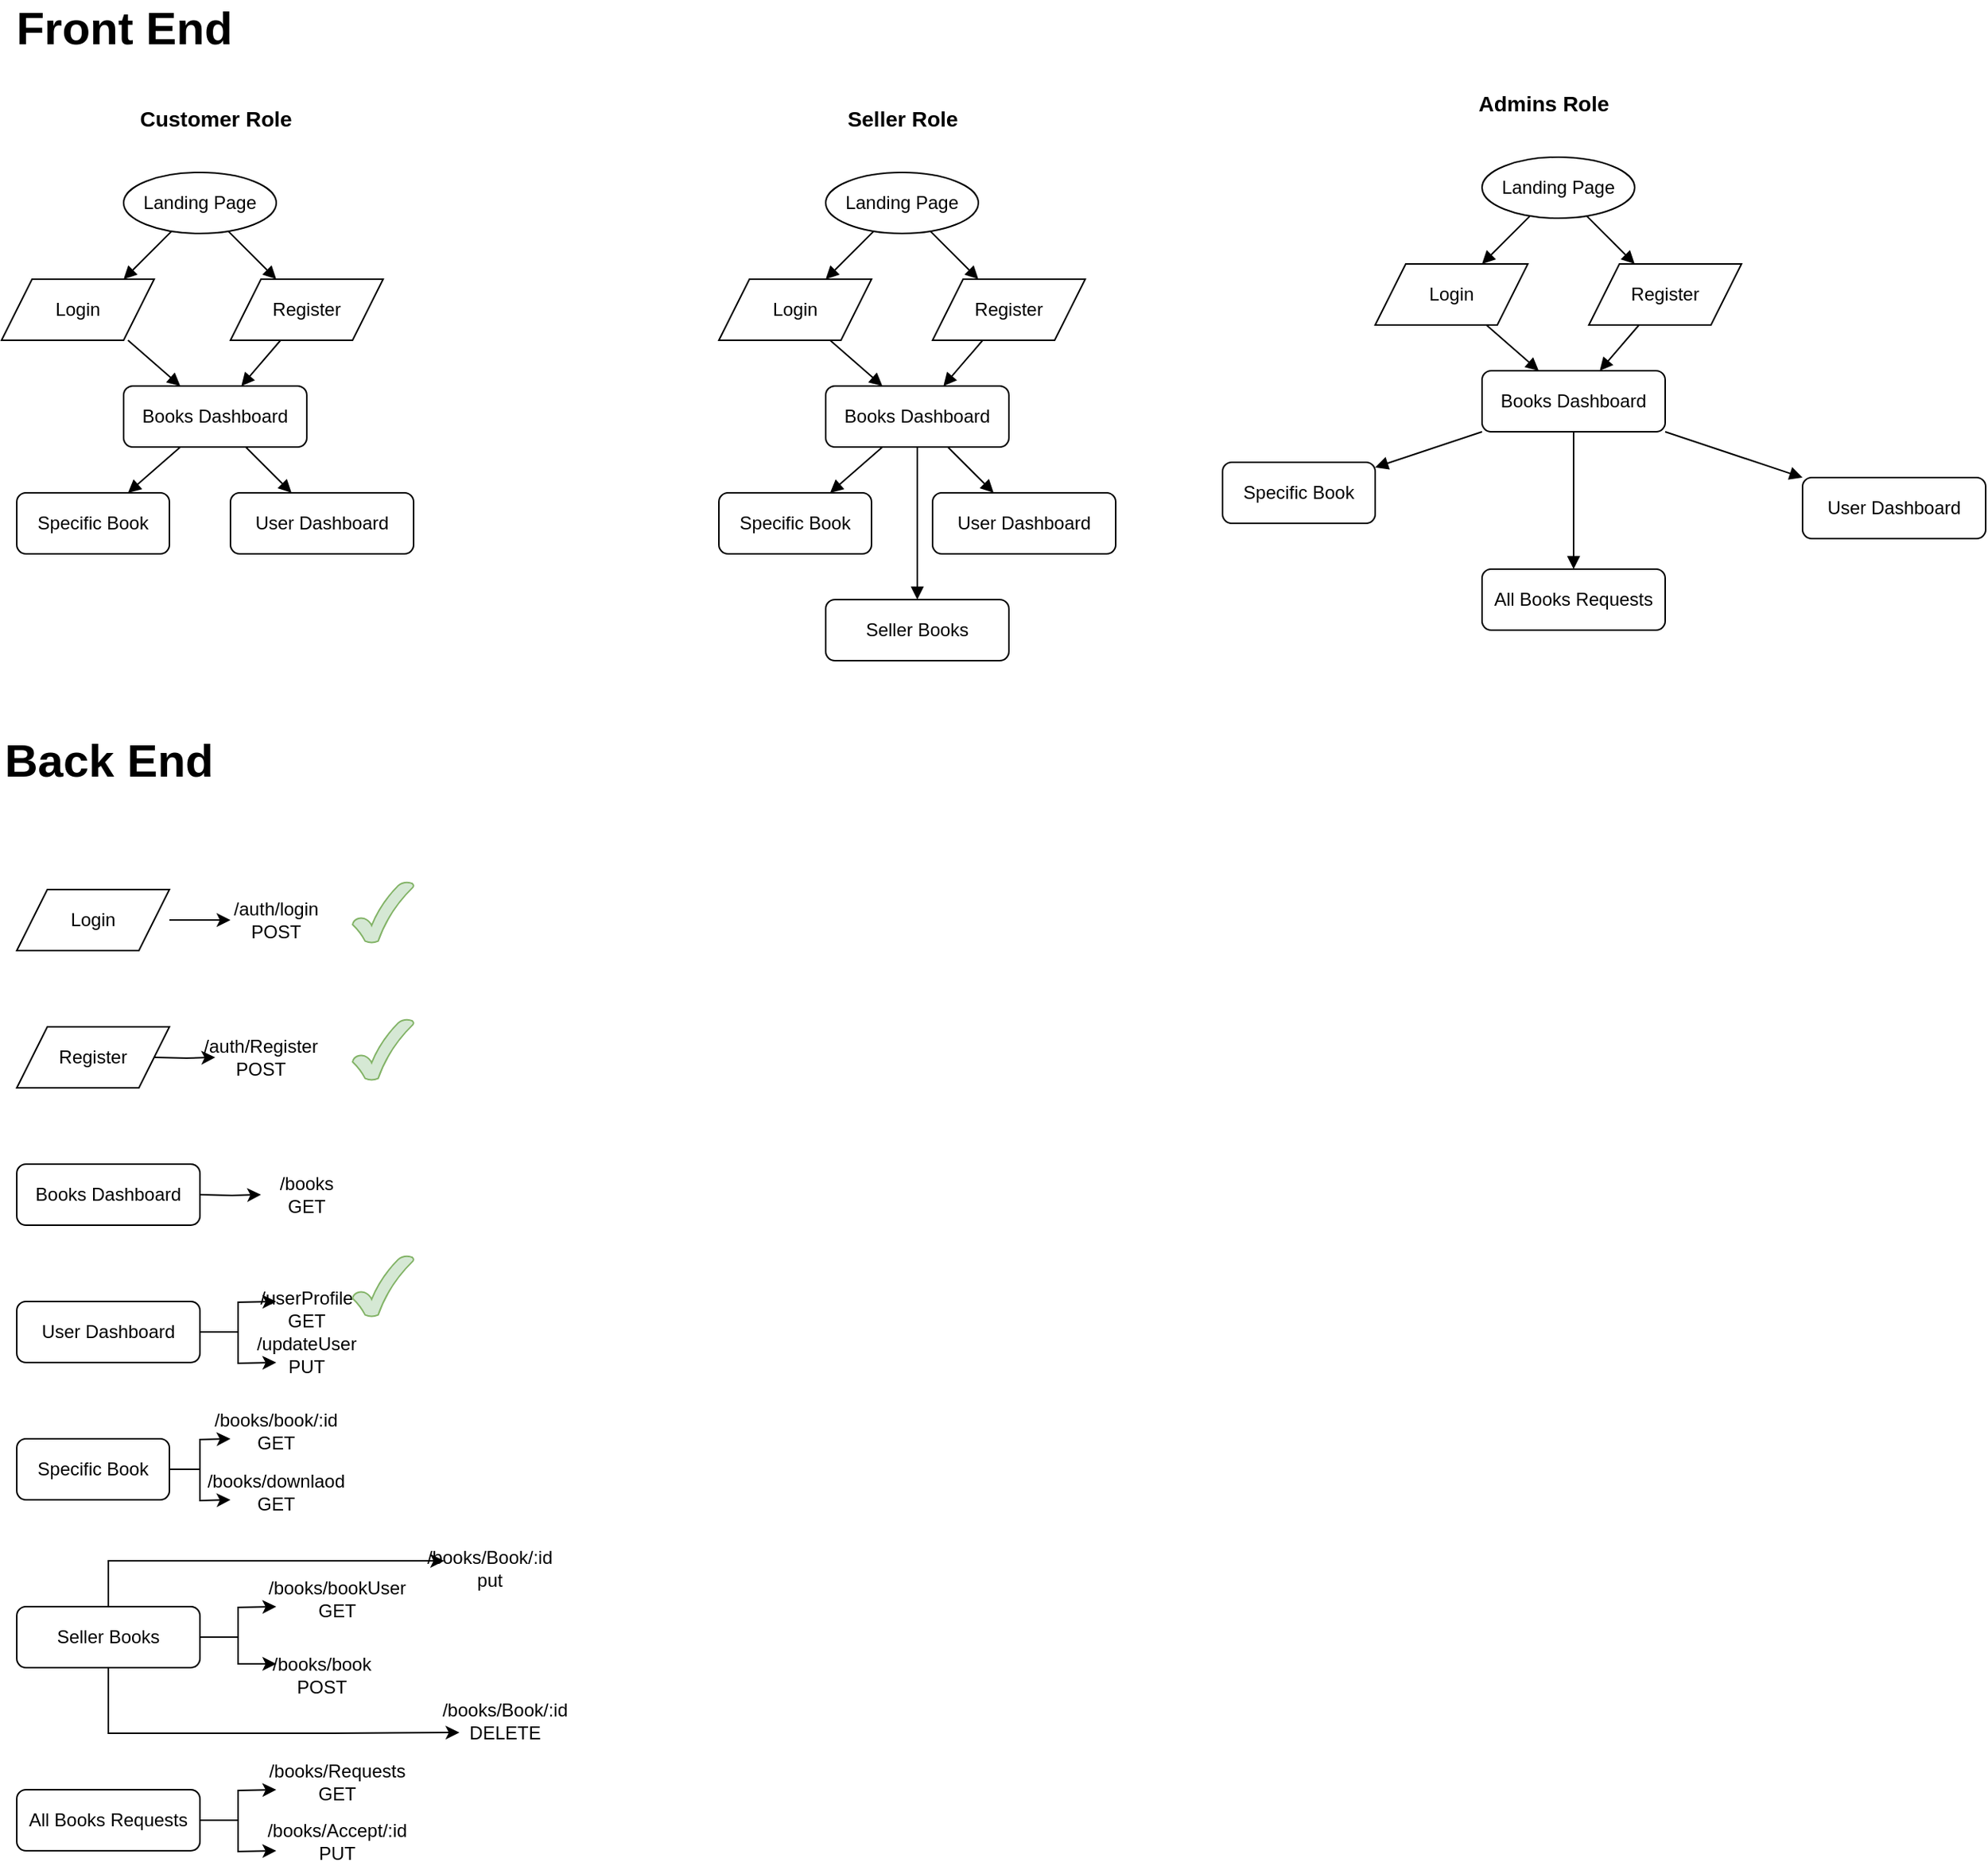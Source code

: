 <mxfile version="26.2.12">
  <diagram name="Book Management Frontend Flow" id="vPQfznAPrhqFf1_y30xD">
    <mxGraphModel dx="866" dy="474" grid="1" gridSize="10" guides="1" tooltips="1" connect="1" arrows="1" fold="1" page="1" pageScale="1" pageWidth="827" pageHeight="1169" math="0" shadow="0">
      <root>
        <mxCell id="0" />
        <mxCell id="1" parent="0" />
        <mxCell id="cust_label" value="Customer Role" style="text;html=1;align=center;verticalAlign=middle;fontSize=14;fontStyle=1" parent="1" vertex="1">
          <mxGeometry x="110" y="90" width="120" height="30" as="geometry" />
        </mxCell>
        <mxCell id="cust_landing" value="Landing Page" style="ellipse;whiteSpace=wrap;html=1;" parent="1" vertex="1">
          <mxGeometry x="110" y="140" width="100" height="40" as="geometry" />
        </mxCell>
        <mxCell id="cust_login" value="Login" style="shape=parallelogram;whiteSpace=wrap;html=1;" parent="1" vertex="1">
          <mxGeometry x="30" y="210" width="100" height="40" as="geometry" />
        </mxCell>
        <mxCell id="cust_register" value="Register" style="shape=parallelogram;whiteSpace=wrap;html=1;" parent="1" vertex="1">
          <mxGeometry x="180" y="210" width="100" height="40" as="geometry" />
        </mxCell>
        <mxCell id="cust_books" value="Books Dashboard" style="rounded=1;whiteSpace=wrap;html=1;" parent="1" vertex="1">
          <mxGeometry x="110" y="280" width="120" height="40" as="geometry" />
        </mxCell>
        <mxCell id="cust_specific" value="Specific Book" style="rounded=1;whiteSpace=wrap;html=1;" parent="1" vertex="1">
          <mxGeometry x="40" y="350" width="100" height="40" as="geometry" />
        </mxCell>
        <mxCell id="cust_user" value="User Dashboard" style="rounded=1;whiteSpace=wrap;html=1;" parent="1" vertex="1">
          <mxGeometry x="180" y="350" width="120" height="40" as="geometry" />
        </mxCell>
        <mxCell id="2" style="endArrow=block;" parent="1" source="cust_landing" edge="1">
          <mxGeometry relative="1" as="geometry">
            <mxPoint x="110" y="210.0" as="targetPoint" />
          </mxGeometry>
        </mxCell>
        <mxCell id="3" style="endArrow=block;" parent="1" source="cust_landing" target="cust_register" edge="1">
          <mxGeometry relative="1" as="geometry" />
        </mxCell>
        <mxCell id="4" style="endArrow=block;" parent="1" target="cust_books" edge="1">
          <mxGeometry relative="1" as="geometry">
            <mxPoint x="112.857" y="250.0" as="sourcePoint" />
          </mxGeometry>
        </mxCell>
        <mxCell id="5" style="endArrow=block;" parent="1" source="cust_register" target="cust_books" edge="1">
          <mxGeometry relative="1" as="geometry" />
        </mxCell>
        <mxCell id="6" style="endArrow=block;" parent="1" source="cust_books" edge="1">
          <mxGeometry relative="1" as="geometry">
            <mxPoint x="112.857" y="350" as="targetPoint" />
          </mxGeometry>
        </mxCell>
        <mxCell id="7" style="endArrow=block;" parent="1" source="cust_books" target="cust_user" edge="1">
          <mxGeometry relative="1" as="geometry" />
        </mxCell>
        <mxCell id="seller_label" value="Seller Role" style="text;html=1;align=center;verticalAlign=middle;fontSize=14;fontStyle=1" parent="1" vertex="1">
          <mxGeometry x="550" y="90" width="140" height="30" as="geometry" />
        </mxCell>
        <mxCell id="seller_landing" value="Landing Page" style="ellipse;whiteSpace=wrap;html=1;" parent="1" vertex="1">
          <mxGeometry x="570" y="140" width="100" height="40" as="geometry" />
        </mxCell>
        <mxCell id="seller_login" value="Login" style="shape=parallelogram;whiteSpace=wrap;html=1;" parent="1" vertex="1">
          <mxGeometry x="500" y="210" width="100" height="40" as="geometry" />
        </mxCell>
        <mxCell id="seller_register" value="Register" style="shape=parallelogram;whiteSpace=wrap;html=1;" parent="1" vertex="1">
          <mxGeometry x="640" y="210" width="100" height="40" as="geometry" />
        </mxCell>
        <mxCell id="seller_books" value="Books Dashboard" style="rounded=1;whiteSpace=wrap;html=1;" parent="1" vertex="1">
          <mxGeometry x="570" y="280" width="120" height="40" as="geometry" />
        </mxCell>
        <mxCell id="seller_specific" value="Specific Book" style="rounded=1;whiteSpace=wrap;html=1;" parent="1" vertex="1">
          <mxGeometry x="500" y="350" width="100" height="40" as="geometry" />
        </mxCell>
        <mxCell id="seller_user" value="User Dashboard" style="rounded=1;whiteSpace=wrap;html=1;" parent="1" vertex="1">
          <mxGeometry x="640" y="350" width="120" height="40" as="geometry" />
        </mxCell>
        <mxCell id="seller_books_list" value="Seller Books" style="rounded=1;whiteSpace=wrap;html=1;" parent="1" vertex="1">
          <mxGeometry x="570" y="420" width="120" height="40" as="geometry" />
        </mxCell>
        <mxCell id="8" style="endArrow=block;" parent="1" source="seller_landing" target="seller_login" edge="1">
          <mxGeometry relative="1" as="geometry" />
        </mxCell>
        <mxCell id="9" style="endArrow=block;" parent="1" source="seller_landing" target="seller_register" edge="1">
          <mxGeometry relative="1" as="geometry" />
        </mxCell>
        <mxCell id="10" style="endArrow=block;" parent="1" source="seller_login" target="seller_books" edge="1">
          <mxGeometry relative="1" as="geometry" />
        </mxCell>
        <mxCell id="11" style="endArrow=block;" parent="1" source="seller_register" target="seller_books" edge="1">
          <mxGeometry relative="1" as="geometry" />
        </mxCell>
        <mxCell id="12" style="endArrow=block;" parent="1" source="seller_books" target="seller_specific" edge="1">
          <mxGeometry relative="1" as="geometry" />
        </mxCell>
        <mxCell id="13" style="endArrow=block;" parent="1" source="seller_books" target="seller_user" edge="1">
          <mxGeometry relative="1" as="geometry" />
        </mxCell>
        <mxCell id="14" style="endArrow=block;" parent="1" source="seller_books" target="seller_books_list" edge="1">
          <mxGeometry relative="1" as="geometry" />
        </mxCell>
        <mxCell id="admin_label" value="Admins Role" style="text;html=1;align=center;verticalAlign=middle;fontSize=14;fontStyle=1" parent="1" vertex="1">
          <mxGeometry x="980" y="80" width="120" height="30" as="geometry" />
        </mxCell>
        <mxCell id="admin_landing" value="Landing Page" style="ellipse;whiteSpace=wrap;html=1;" parent="1" vertex="1">
          <mxGeometry x="1000" y="130" width="100" height="40" as="geometry" />
        </mxCell>
        <mxCell id="admin_login" value="Login" style="shape=parallelogram;whiteSpace=wrap;html=1;" parent="1" vertex="1">
          <mxGeometry x="930" y="200" width="100" height="40" as="geometry" />
        </mxCell>
        <mxCell id="admin_register" value="Register" style="shape=parallelogram;whiteSpace=wrap;html=1;" parent="1" vertex="1">
          <mxGeometry x="1070" y="200" width="100" height="40" as="geometry" />
        </mxCell>
        <mxCell id="admin_books" value="Books Dashboard" style="rounded=1;whiteSpace=wrap;html=1;" parent="1" vertex="1">
          <mxGeometry x="1000" y="270" width="120" height="40" as="geometry" />
        </mxCell>
        <mxCell id="admin_specific" value="Specific Book" style="rounded=1;whiteSpace=wrap;html=1;" parent="1" vertex="1">
          <mxGeometry x="830" y="330" width="100" height="40" as="geometry" />
        </mxCell>
        <mxCell id="admin_user" value="User Dashboard" style="rounded=1;whiteSpace=wrap;html=1;" parent="1" vertex="1">
          <mxGeometry x="1210" y="340" width="120" height="40" as="geometry" />
        </mxCell>
        <mxCell id="admin_all_books" value="All Books Requests" style="rounded=1;whiteSpace=wrap;html=1;" parent="1" vertex="1">
          <mxGeometry x="1000" y="400" width="120" height="40" as="geometry" />
        </mxCell>
        <mxCell id="15" style="endArrow=block;" parent="1" source="admin_landing" target="admin_login" edge="1">
          <mxGeometry relative="1" as="geometry" />
        </mxCell>
        <mxCell id="16" style="endArrow=block;" parent="1" source="admin_landing" target="admin_register" edge="1">
          <mxGeometry relative="1" as="geometry" />
        </mxCell>
        <mxCell id="17" style="endArrow=block;" parent="1" source="admin_login" target="admin_books" edge="1">
          <mxGeometry relative="1" as="geometry" />
        </mxCell>
        <mxCell id="18" style="endArrow=block;" parent="1" source="admin_register" target="admin_books" edge="1">
          <mxGeometry relative="1" as="geometry" />
        </mxCell>
        <mxCell id="19" style="endArrow=block;" parent="1" source="admin_books" target="admin_specific" edge="1">
          <mxGeometry relative="1" as="geometry" />
        </mxCell>
        <mxCell id="20" style="endArrow=block;" parent="1" source="admin_books" target="admin_user" edge="1">
          <mxGeometry relative="1" as="geometry" />
        </mxCell>
        <mxCell id="21" style="endArrow=block;" parent="1" source="admin_books" target="admin_all_books" edge="1">
          <mxGeometry relative="1" as="geometry" />
        </mxCell>
        <mxCell id="EfdEM8uuvntHlYLh4gwe-24" value="&lt;font style=&quot;font-size: 30px;&quot;&gt;Front End&lt;/font&gt;" style="text;html=1;align=center;verticalAlign=middle;fontSize=14;fontStyle=1" parent="1" vertex="1">
          <mxGeometry x="50" y="30" width="120" height="30" as="geometry" />
        </mxCell>
        <mxCell id="EfdEM8uuvntHlYLh4gwe-25" value="&lt;font style=&quot;font-size: 30px;&quot;&gt;Back End&lt;/font&gt;" style="text;html=1;align=center;verticalAlign=middle;fontSize=14;fontStyle=1" parent="1" vertex="1">
          <mxGeometry x="40" y="510" width="120" height="30" as="geometry" />
        </mxCell>
        <mxCell id="exy9T7-MHV6MqLQcMehr-21" style="edgeStyle=orthogonalEdgeStyle;rounded=0;orthogonalLoop=1;jettySize=auto;html=1;" parent="1" source="EfdEM8uuvntHlYLh4gwe-26" target="exy9T7-MHV6MqLQcMehr-22" edge="1">
          <mxGeometry relative="1" as="geometry">
            <mxPoint x="190" y="630" as="targetPoint" />
          </mxGeometry>
        </mxCell>
        <mxCell id="EfdEM8uuvntHlYLh4gwe-26" value="Login" style="shape=parallelogram;whiteSpace=wrap;html=1;" parent="1" vertex="1">
          <mxGeometry x="40" y="610" width="100" height="40" as="geometry" />
        </mxCell>
        <mxCell id="EfdEM8uuvntHlYLh4gwe-27" value="Register" style="shape=parallelogram;whiteSpace=wrap;html=1;" parent="1" vertex="1">
          <mxGeometry x="40" y="700" width="100" height="40" as="geometry" />
        </mxCell>
        <mxCell id="EfdEM8uuvntHlYLh4gwe-28" value="Books Dashboard" style="rounded=1;whiteSpace=wrap;html=1;" parent="1" vertex="1">
          <mxGeometry x="40" y="790" width="120" height="40" as="geometry" />
        </mxCell>
        <mxCell id="exy9T7-MHV6MqLQcMehr-27" style="edgeStyle=orthogonalEdgeStyle;rounded=0;orthogonalLoop=1;jettySize=auto;html=1;" parent="1" source="EfdEM8uuvntHlYLh4gwe-29" edge="1">
          <mxGeometry relative="1" as="geometry">
            <mxPoint x="210" y="880" as="targetPoint" />
          </mxGeometry>
        </mxCell>
        <mxCell id="exy9T7-MHV6MqLQcMehr-28" style="edgeStyle=orthogonalEdgeStyle;rounded=0;orthogonalLoop=1;jettySize=auto;html=1;" parent="1" source="EfdEM8uuvntHlYLh4gwe-29" edge="1">
          <mxGeometry relative="1" as="geometry">
            <mxPoint x="210" y="920" as="targetPoint" />
          </mxGeometry>
        </mxCell>
        <mxCell id="EfdEM8uuvntHlYLh4gwe-29" value="User Dashboard" style="rounded=1;whiteSpace=wrap;html=1;" parent="1" vertex="1">
          <mxGeometry x="40" y="880" width="120" height="40" as="geometry" />
        </mxCell>
        <mxCell id="exy9T7-MHV6MqLQcMehr-33" style="edgeStyle=orthogonalEdgeStyle;rounded=0;orthogonalLoop=1;jettySize=auto;html=1;" parent="1" source="EfdEM8uuvntHlYLh4gwe-30" edge="1">
          <mxGeometry relative="1" as="geometry">
            <mxPoint x="180" y="970" as="targetPoint" />
          </mxGeometry>
        </mxCell>
        <mxCell id="exy9T7-MHV6MqLQcMehr-34" style="edgeStyle=orthogonalEdgeStyle;rounded=0;orthogonalLoop=1;jettySize=auto;html=1;" parent="1" source="EfdEM8uuvntHlYLh4gwe-30" edge="1">
          <mxGeometry relative="1" as="geometry">
            <mxPoint x="180" y="1010" as="targetPoint" />
          </mxGeometry>
        </mxCell>
        <mxCell id="EfdEM8uuvntHlYLh4gwe-30" value="Specific Book" style="rounded=1;whiteSpace=wrap;html=1;" parent="1" vertex="1">
          <mxGeometry x="40" y="970" width="100" height="40" as="geometry" />
        </mxCell>
        <mxCell id="exy9T7-MHV6MqLQcMehr-35" style="edgeStyle=orthogonalEdgeStyle;rounded=0;orthogonalLoop=1;jettySize=auto;html=1;" parent="1" source="EfdEM8uuvntHlYLh4gwe-31" edge="1">
          <mxGeometry relative="1" as="geometry">
            <mxPoint x="210" y="1080" as="targetPoint" />
          </mxGeometry>
        </mxCell>
        <mxCell id="exy9T7-MHV6MqLQcMehr-36" style="edgeStyle=orthogonalEdgeStyle;rounded=0;orthogonalLoop=1;jettySize=auto;html=1;entryX=0;entryY=0.25;entryDx=0;entryDy=0;" parent="1" source="EfdEM8uuvntHlYLh4gwe-31" target="exy9T7-MHV6MqLQcMehr-46" edge="1">
          <mxGeometry relative="1" as="geometry">
            <mxPoint x="210" y="1120" as="targetPoint" />
          </mxGeometry>
        </mxCell>
        <mxCell id="exy9T7-MHV6MqLQcMehr-54" style="edgeStyle=orthogonalEdgeStyle;rounded=0;orthogonalLoop=1;jettySize=auto;html=1;" parent="1" source="EfdEM8uuvntHlYLh4gwe-31" target="exy9T7-MHV6MqLQcMehr-53" edge="1">
          <mxGeometry relative="1" as="geometry">
            <Array as="points">
              <mxPoint x="100" y="1050" />
            </Array>
          </mxGeometry>
        </mxCell>
        <mxCell id="exy9T7-MHV6MqLQcMehr-62" style="edgeStyle=orthogonalEdgeStyle;rounded=0;orthogonalLoop=1;jettySize=auto;html=1;entryX=0;entryY=0.75;entryDx=0;entryDy=0;" parent="1" source="EfdEM8uuvntHlYLh4gwe-31" target="exy9T7-MHV6MqLQcMehr-61" edge="1">
          <mxGeometry relative="1" as="geometry">
            <Array as="points">
              <mxPoint x="100" y="1163" />
              <mxPoint x="245" y="1163" />
            </Array>
          </mxGeometry>
        </mxCell>
        <mxCell id="EfdEM8uuvntHlYLh4gwe-31" value="Seller Books" style="rounded=1;whiteSpace=wrap;html=1;" parent="1" vertex="1">
          <mxGeometry x="40" y="1080" width="120" height="40" as="geometry" />
        </mxCell>
        <mxCell id="exy9T7-MHV6MqLQcMehr-38" style="edgeStyle=orthogonalEdgeStyle;rounded=0;orthogonalLoop=1;jettySize=auto;html=1;" parent="1" source="EfdEM8uuvntHlYLh4gwe-32" edge="1">
          <mxGeometry relative="1" as="geometry">
            <mxPoint x="210" y="1200" as="targetPoint" />
          </mxGeometry>
        </mxCell>
        <mxCell id="exy9T7-MHV6MqLQcMehr-39" style="edgeStyle=orthogonalEdgeStyle;rounded=0;orthogonalLoop=1;jettySize=auto;html=1;" parent="1" source="EfdEM8uuvntHlYLh4gwe-32" edge="1">
          <mxGeometry relative="1" as="geometry">
            <mxPoint x="210" y="1240" as="targetPoint" />
          </mxGeometry>
        </mxCell>
        <mxCell id="EfdEM8uuvntHlYLh4gwe-32" value="All Books Requests" style="rounded=1;whiteSpace=wrap;html=1;" parent="1" vertex="1">
          <mxGeometry x="40" y="1200" width="120" height="40" as="geometry" />
        </mxCell>
        <mxCell id="exy9T7-MHV6MqLQcMehr-22" value="/auth/login POST" style="text;html=1;align=center;verticalAlign=middle;whiteSpace=wrap;rounded=0;" parent="1" vertex="1">
          <mxGeometry x="180" y="615" width="60" height="30" as="geometry" />
        </mxCell>
        <mxCell id="exy9T7-MHV6MqLQcMehr-23" style="edgeStyle=orthogonalEdgeStyle;rounded=0;orthogonalLoop=1;jettySize=auto;html=1;" parent="1" target="exy9T7-MHV6MqLQcMehr-24" edge="1">
          <mxGeometry relative="1" as="geometry">
            <mxPoint x="180" y="720" as="targetPoint" />
            <mxPoint x="130" y="720" as="sourcePoint" />
          </mxGeometry>
        </mxCell>
        <mxCell id="exy9T7-MHV6MqLQcMehr-24" value="/auth/Register&lt;div&gt;POST&lt;/div&gt;" style="text;html=1;align=center;verticalAlign=middle;whiteSpace=wrap;rounded=0;" parent="1" vertex="1">
          <mxGeometry x="170" y="705" width="60" height="30" as="geometry" />
        </mxCell>
        <mxCell id="exy9T7-MHV6MqLQcMehr-25" style="edgeStyle=orthogonalEdgeStyle;rounded=0;orthogonalLoop=1;jettySize=auto;html=1;" parent="1" target="exy9T7-MHV6MqLQcMehr-26" edge="1">
          <mxGeometry relative="1" as="geometry">
            <mxPoint x="210" y="810" as="targetPoint" />
            <mxPoint x="160" y="810" as="sourcePoint" />
          </mxGeometry>
        </mxCell>
        <mxCell id="exy9T7-MHV6MqLQcMehr-26" value="/books&lt;div&gt;GET&lt;/div&gt;" style="text;html=1;align=center;verticalAlign=middle;whiteSpace=wrap;rounded=0;" parent="1" vertex="1">
          <mxGeometry x="200" y="795" width="60" height="30" as="geometry" />
        </mxCell>
        <mxCell id="exy9T7-MHV6MqLQcMehr-40" value="/updateUser&lt;div&gt;PUT&lt;/div&gt;" style="text;html=1;align=center;verticalAlign=middle;whiteSpace=wrap;rounded=0;" parent="1" vertex="1">
          <mxGeometry x="200" y="900" width="60" height="30" as="geometry" />
        </mxCell>
        <mxCell id="exy9T7-MHV6MqLQcMehr-41" value="&lt;div&gt;/userProfile&lt;/div&gt;&lt;div&gt;GET&lt;/div&gt;" style="text;html=1;align=center;verticalAlign=middle;whiteSpace=wrap;rounded=0;" parent="1" vertex="1">
          <mxGeometry x="200" y="870" width="60" height="30" as="geometry" />
        </mxCell>
        <mxCell id="exy9T7-MHV6MqLQcMehr-42" value="/books/downlaod&lt;div&gt;GET&lt;/div&gt;" style="text;html=1;align=center;verticalAlign=middle;whiteSpace=wrap;rounded=0;" parent="1" vertex="1">
          <mxGeometry x="180" y="990" width="60" height="30" as="geometry" />
        </mxCell>
        <mxCell id="exy9T7-MHV6MqLQcMehr-43" value="/books/book/:id&lt;div&gt;GET&lt;/div&gt;" style="text;html=1;align=center;verticalAlign=middle;whiteSpace=wrap;rounded=0;" parent="1" vertex="1">
          <mxGeometry x="180" y="950" width="60" height="30" as="geometry" />
        </mxCell>
        <mxCell id="exy9T7-MHV6MqLQcMehr-44" value="/books/Accept/:id&lt;div&gt;PUT&lt;/div&gt;" style="text;html=1;align=center;verticalAlign=middle;whiteSpace=wrap;rounded=0;" parent="1" vertex="1">
          <mxGeometry x="220" y="1219" width="60" height="30" as="geometry" />
        </mxCell>
        <mxCell id="exy9T7-MHV6MqLQcMehr-45" value="/books/Requests&lt;div&gt;&lt;span style=&quot;background-color: transparent; color: light-dark(rgb(0, 0, 0), rgb(255, 255, 255));&quot;&gt;GET&lt;/span&gt;&lt;/div&gt;" style="text;html=1;align=center;verticalAlign=middle;whiteSpace=wrap;rounded=0;" parent="1" vertex="1">
          <mxGeometry x="220" y="1180" width="60" height="30" as="geometry" />
        </mxCell>
        <mxCell id="exy9T7-MHV6MqLQcMehr-46" value="/books/book&lt;div&gt;&lt;span style=&quot;background-color: transparent; color: light-dark(rgb(0, 0, 0), rgb(255, 255, 255));&quot;&gt;POST&lt;/span&gt;&lt;/div&gt;" style="text;html=1;align=center;verticalAlign=middle;whiteSpace=wrap;rounded=0;" parent="1" vertex="1">
          <mxGeometry x="210" y="1110" width="60" height="30" as="geometry" />
        </mxCell>
        <mxCell id="exy9T7-MHV6MqLQcMehr-47" value="/books/bookUser&lt;div&gt;&lt;span style=&quot;background-color: transparent; color: light-dark(rgb(0, 0, 0), rgb(255, 255, 255));&quot;&gt;GET&lt;/span&gt;&lt;/div&gt;" style="text;html=1;align=center;verticalAlign=middle;whiteSpace=wrap;rounded=0;" parent="1" vertex="1">
          <mxGeometry x="220" y="1060" width="60" height="30" as="geometry" />
        </mxCell>
        <mxCell id="exy9T7-MHV6MqLQcMehr-53" value="/books/Book/:id&lt;div&gt;&lt;span style=&quot;background-color: transparent; color: light-dark(rgb(0, 0, 0), rgb(255, 255, 255));&quot;&gt;put&lt;/span&gt;&lt;/div&gt;" style="text;html=1;align=center;verticalAlign=middle;whiteSpace=wrap;rounded=0;" parent="1" vertex="1">
          <mxGeometry x="320" y="1040" width="60" height="30" as="geometry" />
        </mxCell>
        <mxCell id="exy9T7-MHV6MqLQcMehr-61" value="/books/Book/:id&lt;div&gt;&lt;span style=&quot;background-color: transparent; color: light-dark(rgb(0, 0, 0), rgb(255, 255, 255));&quot;&gt;DELETE&lt;/span&gt;&lt;/div&gt;" style="text;html=1;align=center;verticalAlign=middle;whiteSpace=wrap;rounded=0;" parent="1" vertex="1">
          <mxGeometry x="330" y="1140" width="60" height="30" as="geometry" />
        </mxCell>
        <mxCell id="cX0nsdmGRqVJ0zWe-UH2-21" value="" style="verticalLabelPosition=bottom;verticalAlign=top;html=1;shape=mxgraph.basic.tick;fillColor=#d5e8d4;strokeColor=#82b366;" parent="1" vertex="1">
          <mxGeometry x="260" y="695" width="40" height="40" as="geometry" />
        </mxCell>
        <mxCell id="h-NFPhccPEgFU3Ty7LLh-21" value="" style="verticalLabelPosition=bottom;verticalAlign=top;html=1;shape=mxgraph.basic.tick;fillColor=#d5e8d4;strokeColor=#82b366;" vertex="1" parent="1">
          <mxGeometry x="260" y="605" width="40" height="40" as="geometry" />
        </mxCell>
        <mxCell id="h-NFPhccPEgFU3Ty7LLh-22" value="" style="verticalLabelPosition=bottom;verticalAlign=top;html=1;shape=mxgraph.basic.tick;fillColor=#d5e8d4;strokeColor=#82b366;" vertex="1" parent="1">
          <mxGeometry x="260" y="850" width="40" height="40" as="geometry" />
        </mxCell>
      </root>
    </mxGraphModel>
  </diagram>
</mxfile>
